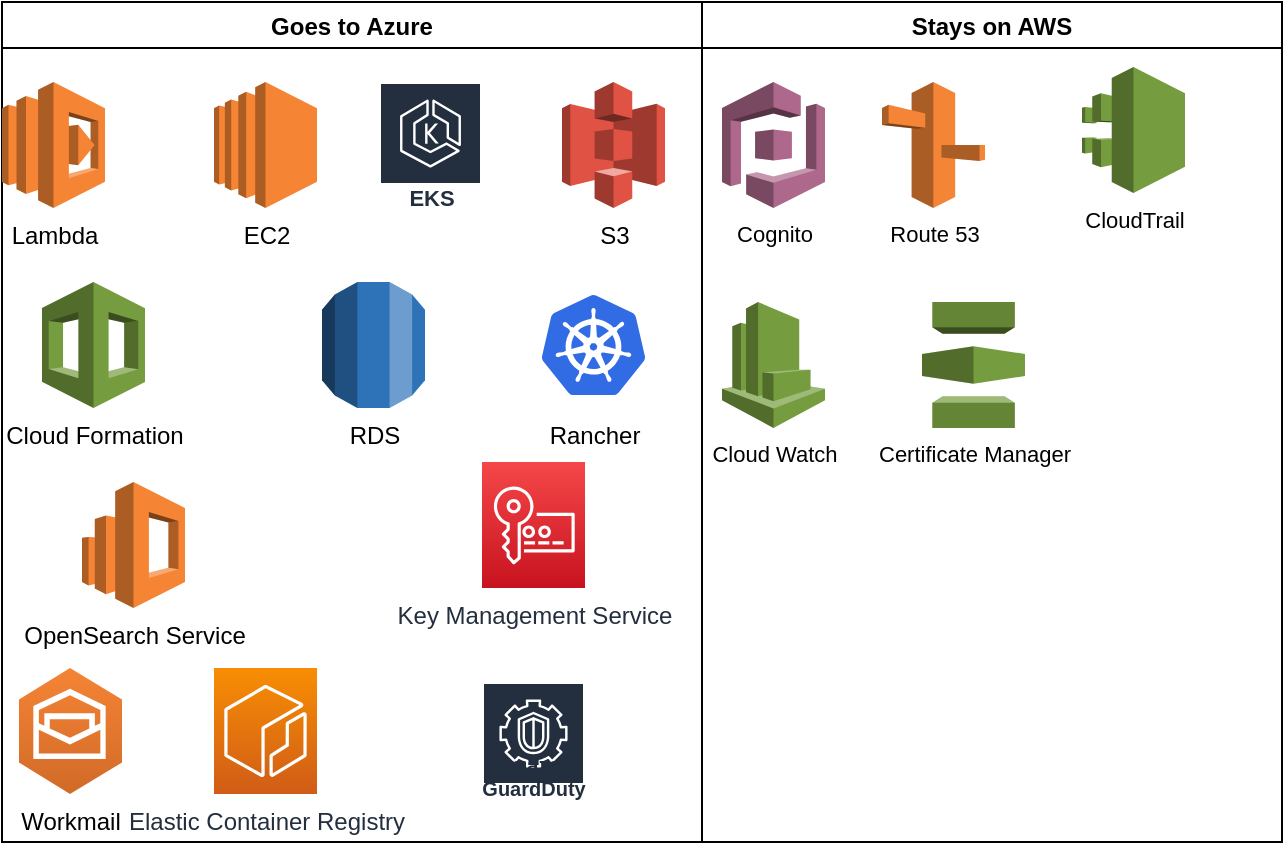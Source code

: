 <mxfile version="20.3.7" type="github">
  <diagram id="cAkWcsd-CIOrl73OpzN8" name="Page-1">
    <mxGraphModel dx="733" dy="468" grid="1" gridSize="10" guides="1" tooltips="1" connect="1" arrows="1" fold="1" page="1" pageScale="1" pageWidth="850" pageHeight="1100" math="0" shadow="0">
      <root>
        <mxCell id="0" />
        <mxCell id="1" parent="0" />
        <mxCell id="7kYkAwvJGIUdDRHESnwi-12" value="Goes to Azure" style="swimlane;" parent="1" vertex="1">
          <mxGeometry x="20" width="350" height="420" as="geometry" />
        </mxCell>
        <mxCell id="7kYkAwvJGIUdDRHESnwi-7" value="Lambda" style="outlineConnect=0;dashed=0;verticalLabelPosition=bottom;verticalAlign=top;align=center;html=1;shape=mxgraph.aws3.lambda;fillColor=#F58534;gradientColor=none;" parent="7kYkAwvJGIUdDRHESnwi-12" vertex="1">
          <mxGeometry y="40" width="51.5" height="63" as="geometry" />
        </mxCell>
        <mxCell id="7kYkAwvJGIUdDRHESnwi-8" value="EC2" style="outlineConnect=0;dashed=0;verticalLabelPosition=bottom;verticalAlign=top;align=center;html=1;shape=mxgraph.aws3.ec2;fillColor=#F58534;gradientColor=none;" parent="7kYkAwvJGIUdDRHESnwi-12" vertex="1">
          <mxGeometry x="106" y="40" width="51.5" height="63" as="geometry" />
        </mxCell>
        <mxCell id="7kYkAwvJGIUdDRHESnwi-10" value="&amp;nbsp; &amp;nbsp; &amp;nbsp; &amp;nbsp; &amp;nbsp; &amp;nbsp; &amp;nbsp; &amp;nbsp; &amp;nbsp; &amp;nbsp; &amp;nbsp; &amp;nbsp; &amp;nbsp; &amp;nbsp; &amp;nbsp; &amp;nbsp; &amp;nbsp;&amp;nbsp;&lt;br style=&quot;font-size: 11px;&quot;&gt;&lt;br style=&quot;font-size: 11px;&quot;&gt;EKS" style="sketch=0;outlineConnect=0;fontColor=#232F3E;gradientColor=none;strokeColor=#ffffff;fillColor=#232F3E;dashed=0;verticalLabelPosition=middle;verticalAlign=middle;align=center;html=1;whiteSpace=wrap;fontSize=11;fontStyle=1;spacing=3;shape=mxgraph.aws4.productIcon;prIcon=mxgraph.aws4.eks;labelPosition=center;" parent="7kYkAwvJGIUdDRHESnwi-12" vertex="1">
          <mxGeometry x="188.5" y="40" width="51.5" height="63" as="geometry" />
        </mxCell>
        <mxCell id="7kYkAwvJGIUdDRHESnwi-13" value="S3" style="outlineConnect=0;dashed=0;verticalLabelPosition=bottom;verticalAlign=top;align=center;html=1;shape=mxgraph.aws3.s3;fillColor=#E05243;gradientColor=none;" parent="7kYkAwvJGIUdDRHESnwi-12" vertex="1">
          <mxGeometry x="280" y="40" width="51.5" height="63" as="geometry" />
        </mxCell>
        <mxCell id="7kYkAwvJGIUdDRHESnwi-14" value="Cloud Formation" style="outlineConnect=0;dashed=0;verticalLabelPosition=bottom;verticalAlign=top;align=center;html=1;shape=mxgraph.aws3.cloudformation;fillColor=#759C3E;gradientColor=none;" parent="7kYkAwvJGIUdDRHESnwi-12" vertex="1">
          <mxGeometry x="20" y="140" width="51.5" height="63" as="geometry" />
        </mxCell>
        <mxCell id="7kYkAwvJGIUdDRHESnwi-16" value="RDS" style="outlineConnect=0;dashed=0;verticalLabelPosition=bottom;verticalAlign=top;align=center;html=1;shape=mxgraph.aws3.rds;fillColor=#2E73B8;gradientColor=none;" parent="7kYkAwvJGIUdDRHESnwi-12" vertex="1">
          <mxGeometry x="160" y="140" width="51.5" height="63" as="geometry" />
        </mxCell>
        <mxCell id="7kYkAwvJGIUdDRHESnwi-25" value="OpenSearch Service" style="outlineConnect=0;dashed=0;verticalLabelPosition=bottom;verticalAlign=top;align=center;html=1;shape=mxgraph.aws3.elasticsearch_service;fillColor=#F58534;gradientColor=none;" parent="7kYkAwvJGIUdDRHESnwi-12" vertex="1">
          <mxGeometry x="40" y="240" width="51.5" height="63" as="geometry" />
        </mxCell>
        <mxCell id="7kYkAwvJGIUdDRHESnwi-26" value="Key Management Service" style="sketch=0;points=[[0,0,0],[0.25,0,0],[0.5,0,0],[0.75,0,0],[1,0,0],[0,1,0],[0.25,1,0],[0.5,1,0],[0.75,1,0],[1,1,0],[0,0.25,0],[0,0.5,0],[0,0.75,0],[1,0.25,0],[1,0.5,0],[1,0.75,0]];outlineConnect=0;fontColor=#232F3E;gradientColor=#F54749;gradientDirection=north;fillColor=#C7131F;strokeColor=#ffffff;dashed=0;verticalLabelPosition=bottom;verticalAlign=top;align=center;html=1;fontSize=12;fontStyle=0;aspect=fixed;shape=mxgraph.aws4.resourceIcon;resIcon=mxgraph.aws4.key_management_service;" parent="7kYkAwvJGIUdDRHESnwi-12" vertex="1">
          <mxGeometry x="240" y="230" width="51.5" height="63" as="geometry" />
        </mxCell>
        <mxCell id="7kYkAwvJGIUdDRHESnwi-27" value="Workmail" style="outlineConnect=0;dashed=0;verticalLabelPosition=bottom;verticalAlign=top;align=center;html=1;shape=mxgraph.aws3.workmail;fillColor=#D16A28;gradientColor=#F58435;gradientDirection=north;" parent="7kYkAwvJGIUdDRHESnwi-12" vertex="1">
          <mxGeometry x="8.5" y="333" width="51.5" height="63" as="geometry" />
        </mxCell>
        <mxCell id="7kYkAwvJGIUdDRHESnwi-32" value="Amazon GuardDuty" style="sketch=0;outlineConnect=0;fontColor=#232F3E;gradientColor=none;strokeColor=#ffffff;fillColor=#232F3E;dashed=0;verticalLabelPosition=middle;verticalAlign=bottom;align=center;html=1;whiteSpace=wrap;fontSize=10;fontStyle=1;spacing=3;shape=mxgraph.aws4.productIcon;prIcon=mxgraph.aws4.guardduty;" parent="7kYkAwvJGIUdDRHESnwi-12" vertex="1">
          <mxGeometry x="240" y="340" width="51.5" height="63" as="geometry" />
        </mxCell>
        <mxCell id="7kYkAwvJGIUdDRHESnwi-34" value="Elastic Container Registry" style="sketch=0;points=[[0,0,0],[0.25,0,0],[0.5,0,0],[0.75,0,0],[1,0,0],[0,1,0],[0.25,1,0],[0.5,1,0],[0.75,1,0],[1,1,0],[0,0.25,0],[0,0.5,0],[0,0.75,0],[1,0.25,0],[1,0.5,0],[1,0.75,0]];outlineConnect=0;fontColor=#232F3E;gradientColor=#F78E04;gradientDirection=north;fillColor=#D05C17;strokeColor=#ffffff;dashed=0;verticalLabelPosition=bottom;verticalAlign=top;align=center;html=1;fontSize=12;fontStyle=0;aspect=fixed;shape=mxgraph.aws4.resourceIcon;resIcon=mxgraph.aws4.ecr;" parent="7kYkAwvJGIUdDRHESnwi-12" vertex="1">
          <mxGeometry x="106" y="333" width="51.5" height="63" as="geometry" />
        </mxCell>
        <mxCell id="7kYkAwvJGIUdDRHESnwi-24" value="Rancher" style="sketch=0;aspect=fixed;html=1;points=[];align=center;image;fontSize=12;image=img/lib/mscae/Kubernetes.svg;" parent="7kYkAwvJGIUdDRHESnwi-12" vertex="1">
          <mxGeometry x="270" y="140" width="51.5" height="63" as="geometry" />
        </mxCell>
        <mxCell id="7kYkAwvJGIUdDRHESnwi-17" value="Stays on AWS" style="swimlane;" parent="1" vertex="1">
          <mxGeometry x="370" width="290" height="420" as="geometry" />
        </mxCell>
        <mxCell id="7kYkAwvJGIUdDRHESnwi-28" value="Cognito&lt;br&gt;" style="outlineConnect=0;dashed=0;verticalLabelPosition=bottom;verticalAlign=top;align=center;html=1;shape=mxgraph.aws3.cognito;fillColor=#AD688B;gradientColor=none;fontSize=11;" parent="7kYkAwvJGIUdDRHESnwi-17" vertex="1">
          <mxGeometry x="10" y="40" width="51.5" height="63" as="geometry" />
        </mxCell>
        <mxCell id="7kYkAwvJGIUdDRHESnwi-29" value="Route 53" style="outlineConnect=0;dashed=0;verticalLabelPosition=bottom;verticalAlign=top;align=center;html=1;shape=mxgraph.aws3.route_53;fillColor=#F58536;gradientColor=none;fontSize=11;" parent="7kYkAwvJGIUdDRHESnwi-17" vertex="1">
          <mxGeometry x="90" y="40" width="51.5" height="63" as="geometry" />
        </mxCell>
        <mxCell id="7kYkAwvJGIUdDRHESnwi-30" value="CloudTrail" style="outlineConnect=0;dashed=0;verticalLabelPosition=bottom;verticalAlign=top;align=center;html=1;shape=mxgraph.aws3.cloudtrail;fillColor=#759C3E;gradientColor=none;fontSize=11;" parent="7kYkAwvJGIUdDRHESnwi-17" vertex="1">
          <mxGeometry x="190" y="32.5" width="51.5" height="63" as="geometry" />
        </mxCell>
        <mxCell id="7kYkAwvJGIUdDRHESnwi-31" value="Cloud Watch" style="outlineConnect=0;dashed=0;verticalLabelPosition=bottom;verticalAlign=top;align=center;html=1;shape=mxgraph.aws3.cloudwatch;fillColor=#759C3E;gradientColor=none;fontSize=11;" parent="7kYkAwvJGIUdDRHESnwi-17" vertex="1">
          <mxGeometry x="10" y="150" width="51.5" height="63" as="geometry" />
        </mxCell>
        <mxCell id="7kYkAwvJGIUdDRHESnwi-33" value="Certificate Manager&lt;br&gt;" style="outlineConnect=0;dashed=0;verticalLabelPosition=bottom;verticalAlign=top;align=center;html=1;shape=mxgraph.aws3.certificate_manager;fillColor=#759C3E;gradientColor=none;fontSize=11;" parent="7kYkAwvJGIUdDRHESnwi-17" vertex="1">
          <mxGeometry x="110" y="150" width="51.5" height="63" as="geometry" />
        </mxCell>
      </root>
    </mxGraphModel>
  </diagram>
</mxfile>
